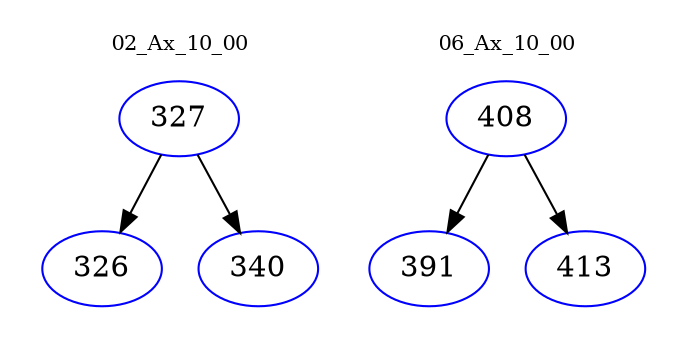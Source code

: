 digraph{
subgraph cluster_0 {
color = white
label = "02_Ax_10_00";
fontsize=10;
T0_327 [label="327", color="blue"]
T0_327 -> T0_326 [color="black"]
T0_326 [label="326", color="blue"]
T0_327 -> T0_340 [color="black"]
T0_340 [label="340", color="blue"]
}
subgraph cluster_1 {
color = white
label = "06_Ax_10_00";
fontsize=10;
T1_408 [label="408", color="blue"]
T1_408 -> T1_391 [color="black"]
T1_391 [label="391", color="blue"]
T1_408 -> T1_413 [color="black"]
T1_413 [label="413", color="blue"]
}
}
